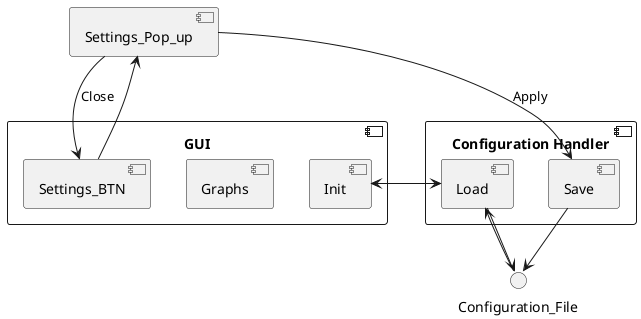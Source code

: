 @startuml


  component GUI{
    component [Init]
    component [Graphs]
    component [Settings_BTN]
}

component "Configuration Handler"{
  [Save]
  [Load]
}


component Settings_Pop_up

[Settings_BTN] --> [Settings_Pop_up]
[Settings_Pop_up] --> [Save] : "Apply"
[Settings_Pop_up] --> [Settings_BTN] : "Close"

[Init] --> [Load]
[Load] --> [Init]
[Save] --> Configuration_File
[Load] --> Configuration_File
Configuration_File --> [Load]

@enduml
